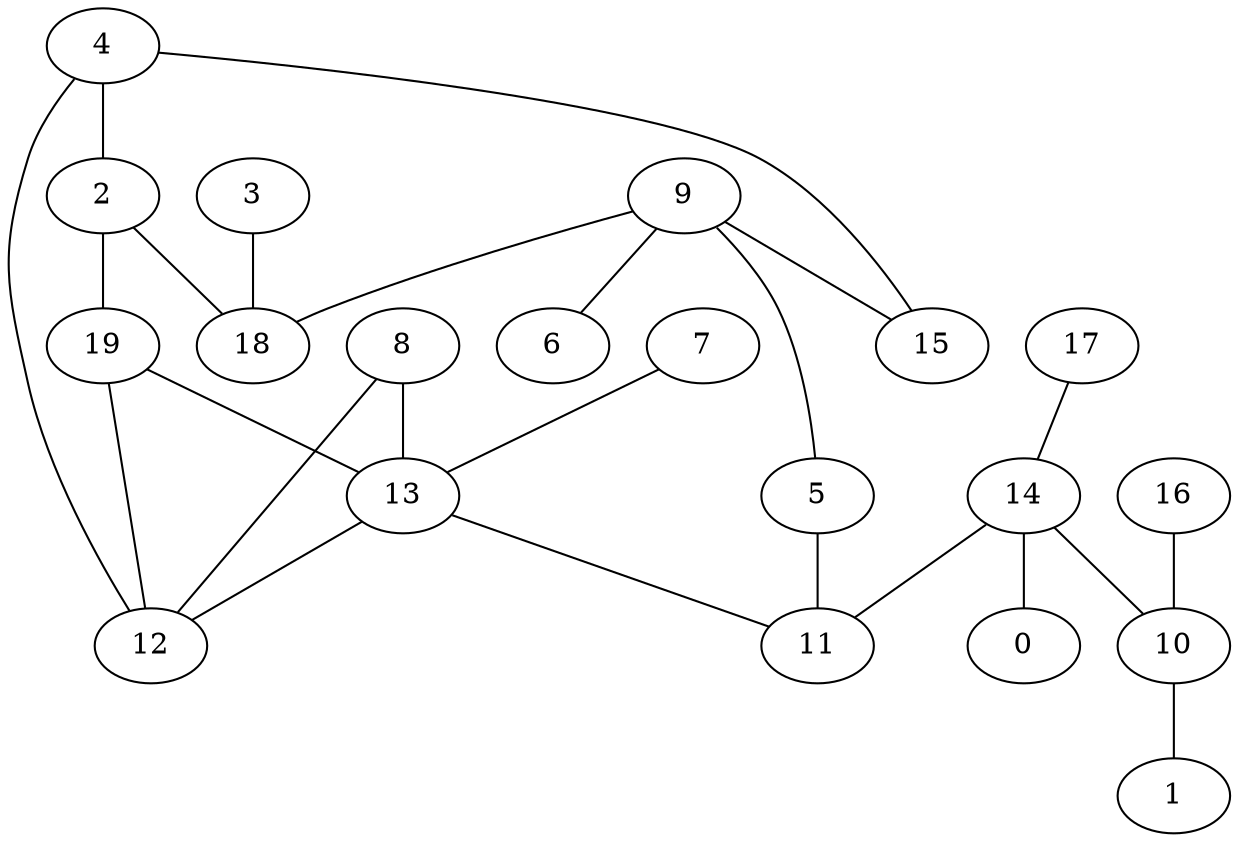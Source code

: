 digraph GG_graph {

subgraph G_graph {
edge [color = black]
"4" -> "15" [dir = none]
"19" -> "13" [dir = none]
"10" -> "1" [dir = none]
"14" -> "11" [dir = none]
"14" -> "0" [dir = none]
"14" -> "10" [dir = none]
"13" -> "12" [dir = none]
"13" -> "11" [dir = none]
"5" -> "11" [dir = none]
"9" -> "6" [dir = none]
"9" -> "15" [dir = none]
"9" -> "18" [dir = none]
"9" -> "5" [dir = none]
"7" -> "13" [dir = none]
"17" -> "14" [dir = none]
"3" -> "18" [dir = none]
"16" -> "10" [dir = none]
"8" -> "13" [dir = none]
"2" -> "18" [dir = none]
"8" -> "12" [dir = none]
"4" -> "12" [dir = none]
"19" -> "12" [dir = none]
"4" -> "2" [dir = none]
"2" -> "19" [dir = none]
}

}
